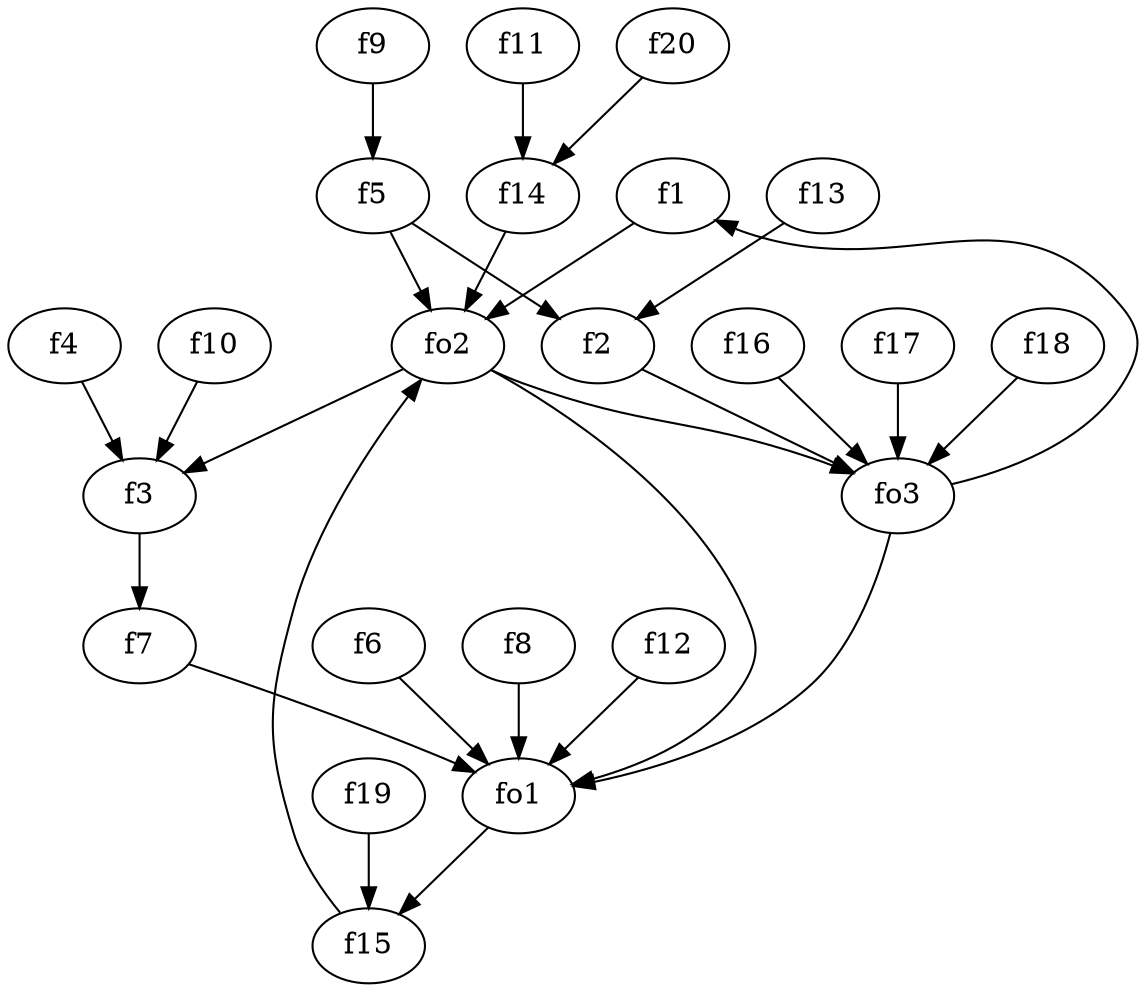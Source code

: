 strict digraph  {
f1;
f2;
f3;
f4;
f5;
f6;
f7;
f8;
f9;
f10;
f11;
f12;
f13;
f14;
f15;
f16;
f17;
f18;
f19;
f20;
fo1;
fo2;
fo3;
f1 -> fo2  [weight=2];
f2 -> fo3  [weight=2];
f3 -> f7  [weight=2];
f4 -> f3  [weight=2];
f5 -> f2  [weight=2];
f5 -> fo2  [weight=2];
f6 -> fo1  [weight=2];
f7 -> fo1  [weight=2];
f8 -> fo1  [weight=2];
f9 -> f5  [weight=2];
f10 -> f3  [weight=2];
f11 -> f14  [weight=2];
f12 -> fo1  [weight=2];
f13 -> f2  [weight=2];
f14 -> fo2  [weight=2];
f15 -> fo2  [weight=2];
f16 -> fo3  [weight=2];
f17 -> fo3  [weight=2];
f18 -> fo3  [weight=2];
f19 -> f15  [weight=2];
f20 -> f14  [weight=2];
fo1 -> f15  [weight=2];
fo2 -> fo3  [weight=2];
fo2 -> f3  [weight=2];
fo2 -> fo1  [weight=2];
fo3 -> fo1  [weight=2];
fo3 -> f1  [weight=2];
}
